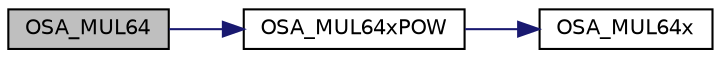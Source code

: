 digraph "OSA_MUL64"
{
 // LATEX_PDF_SIZE
  edge [fontname="Helvetica",fontsize="10",labelfontname="Helvetica",labelfontsize="10"];
  node [fontname="Helvetica",fontsize="10",shape=record];
  rankdir="LR";
  Node1 [label="OSA_MUL64",height=0.2,width=0.4,color="black", fillcolor="grey75", style="filled", fontcolor="black",tooltip=" "];
  Node1 -> Node2 [color="midnightblue",fontsize="10",style="solid",fontname="Helvetica"];
  Node2 [label="OSA_MUL64xPOW",height=0.2,width=0.4,color="black", fillcolor="white", style="filled",URL="$osa__stream__eia_8c.html#aedfdae394fd4c7377aaa09482a1d5df3",tooltip=" "];
  Node2 -> Node3 [color="midnightblue",fontsize="10",style="solid",fontname="Helvetica"];
  Node3 [label="OSA_MUL64x",height=0.2,width=0.4,color="black", fillcolor="white", style="filled",URL="$osa__stream__eia_8c.html#a630d0dff469b1a4ce6c21df30a0a2d99",tooltip=" "];
}
